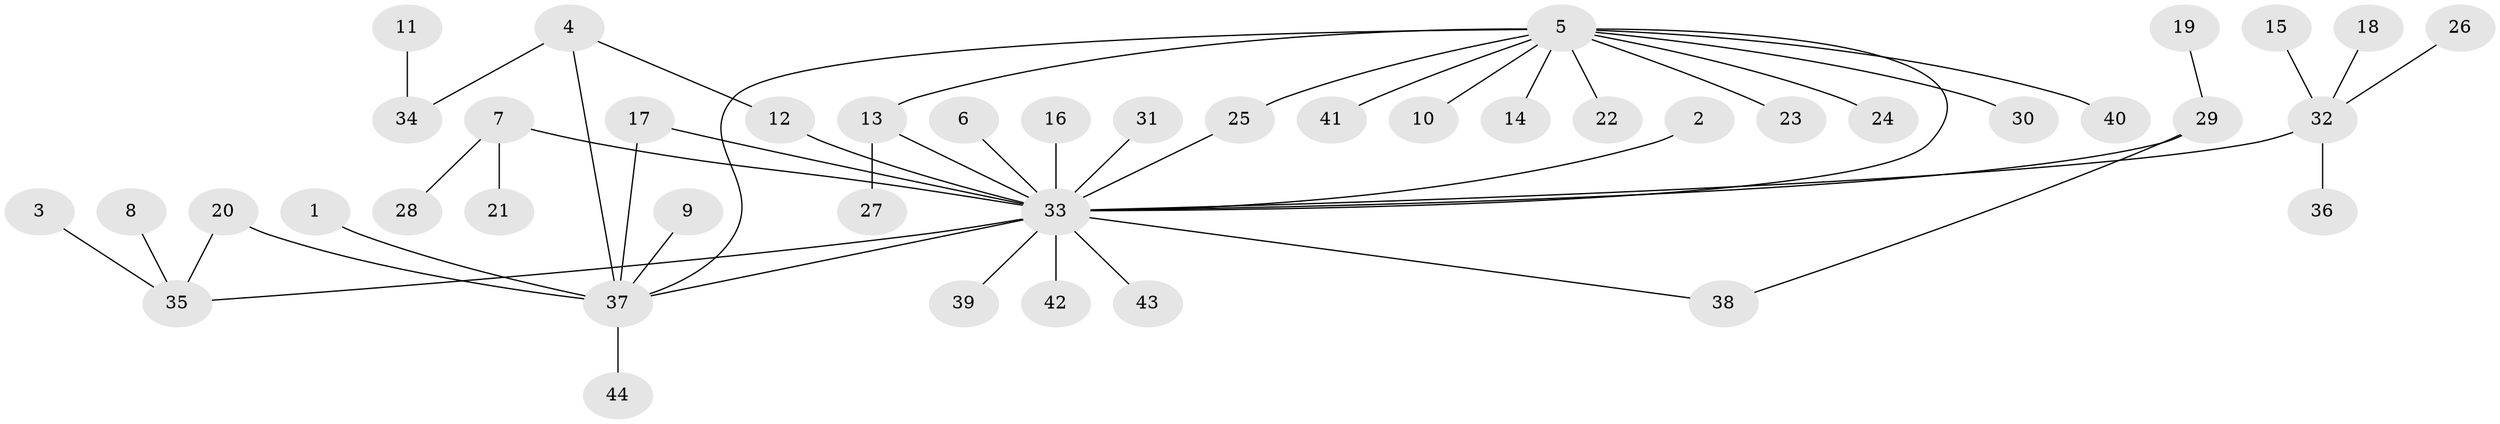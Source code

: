 // original degree distribution, {9: 0.011494252873563218, 21: 0.011494252873563218, 4: 0.034482758620689655, 3: 0.14942528735632185, 12: 0.011494252873563218, 2: 0.14942528735632185, 5: 0.04597701149425287, 1: 0.5862068965517241}
// Generated by graph-tools (version 1.1) at 2025/49/03/09/25 03:49:49]
// undirected, 44 vertices, 50 edges
graph export_dot {
graph [start="1"]
  node [color=gray90,style=filled];
  1;
  2;
  3;
  4;
  5;
  6;
  7;
  8;
  9;
  10;
  11;
  12;
  13;
  14;
  15;
  16;
  17;
  18;
  19;
  20;
  21;
  22;
  23;
  24;
  25;
  26;
  27;
  28;
  29;
  30;
  31;
  32;
  33;
  34;
  35;
  36;
  37;
  38;
  39;
  40;
  41;
  42;
  43;
  44;
  1 -- 37 [weight=1.0];
  2 -- 33 [weight=1.0];
  3 -- 35 [weight=1.0];
  4 -- 12 [weight=1.0];
  4 -- 34 [weight=1.0];
  4 -- 37 [weight=1.0];
  5 -- 10 [weight=1.0];
  5 -- 13 [weight=1.0];
  5 -- 14 [weight=1.0];
  5 -- 22 [weight=1.0];
  5 -- 23 [weight=1.0];
  5 -- 24 [weight=1.0];
  5 -- 25 [weight=1.0];
  5 -- 30 [weight=1.0];
  5 -- 33 [weight=1.0];
  5 -- 37 [weight=1.0];
  5 -- 40 [weight=1.0];
  5 -- 41 [weight=1.0];
  6 -- 33 [weight=1.0];
  7 -- 21 [weight=1.0];
  7 -- 28 [weight=1.0];
  7 -- 33 [weight=1.0];
  8 -- 35 [weight=1.0];
  9 -- 37 [weight=1.0];
  11 -- 34 [weight=1.0];
  12 -- 33 [weight=1.0];
  13 -- 27 [weight=1.0];
  13 -- 33 [weight=1.0];
  15 -- 32 [weight=1.0];
  16 -- 33 [weight=1.0];
  17 -- 33 [weight=1.0];
  17 -- 37 [weight=1.0];
  18 -- 32 [weight=1.0];
  19 -- 29 [weight=1.0];
  20 -- 35 [weight=1.0];
  20 -- 37 [weight=1.0];
  25 -- 33 [weight=1.0];
  26 -- 32 [weight=1.0];
  29 -- 33 [weight=1.0];
  29 -- 38 [weight=1.0];
  31 -- 33 [weight=1.0];
  32 -- 33 [weight=1.0];
  32 -- 36 [weight=1.0];
  33 -- 35 [weight=1.0];
  33 -- 37 [weight=1.0];
  33 -- 38 [weight=1.0];
  33 -- 39 [weight=1.0];
  33 -- 42 [weight=1.0];
  33 -- 43 [weight=1.0];
  37 -- 44 [weight=1.0];
}

